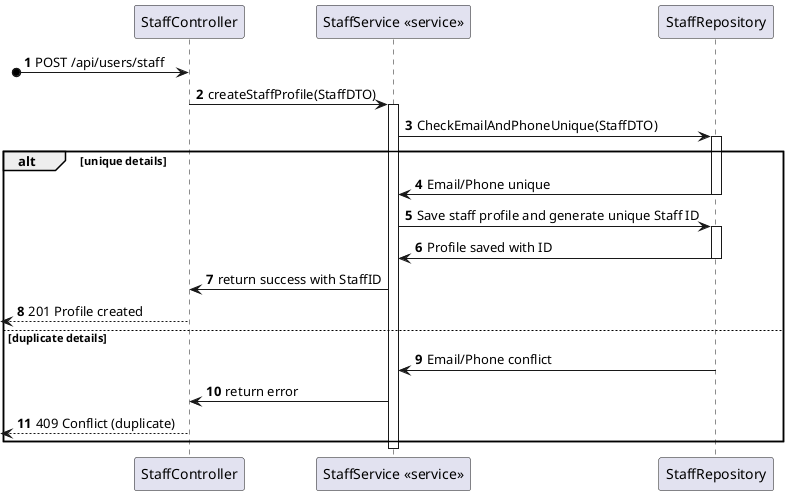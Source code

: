 @startuml
autonumber
participant CTRL as "StaffController"
participant SERVICE as "StaffService <<service>>"
participant STAFFREPO as "StaffRepository"

?o-> CTRL : POST /api/users/staff

CTRL -> SERVICE : createStaffProfile(StaffDTO)
activate SERVICE

SERVICE -> STAFFREPO : CheckEmailAndPhoneUnique(StaffDTO)
activate STAFFREPO

alt unique details
    STAFFREPO -> SERVICE : Email/Phone unique
    deactivate STAFFREPO

    SERVICE -> STAFFREPO : Save staff profile and generate unique Staff ID
    activate STAFFREPO

    STAFFREPO -> SERVICE : Profile saved with ID
    deactivate STAFFREPO

    SERVICE -> CTRL : return success with StaffID
    <-- CTRL : 201 Profile created
else duplicate details
    STAFFREPO -> SERVICE : Email/Phone conflict
    deactivate STAFFREPO

    SERVICE -> CTRL : return error
    <-- CTRL : 409 Conflict (duplicate)
end

deactivate SERVICE
deactivate CTRL
@enduml
